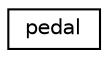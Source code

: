 digraph "Graphical Class Hierarchy"
{
 // LATEX_PDF_SIZE
  edge [fontname="Helvetica",fontsize="10",labelfontname="Helvetica",labelfontsize="10"];
  node [fontname="Helvetica",fontsize="10",shape=record];
  rankdir="LR";
  Node0 [label="pedal",height=0.2,width=0.4,color="black", fillcolor="white", style="filled",URL="$structpedal.html",tooltip=" "];
}
